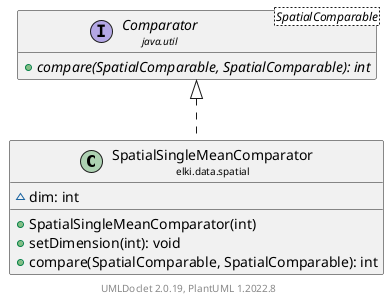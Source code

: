 @startuml
    remove .*\.(Instance|Par|Parameterizer|Factory)$
    set namespaceSeparator none
    hide empty fields
    hide empty methods

    class "<size:14>SpatialSingleMeanComparator\n<size:10>elki.data.spatial" as elki.data.spatial.SpatialSingleMeanComparator [[SpatialSingleMeanComparator.html]] {
        ~dim: int
        +SpatialSingleMeanComparator(int)
        +setDimension(int): void
        +compare(SpatialComparable, SpatialComparable): int
    }

    interface "<size:14>Comparator\n<size:10>java.util" as java.util.Comparator<SpatialComparable> {
        {abstract} +compare(SpatialComparable, SpatialComparable): int
    }

    java.util.Comparator <|.. elki.data.spatial.SpatialSingleMeanComparator

    center footer UMLDoclet 2.0.19, PlantUML 1.2022.8
@enduml
